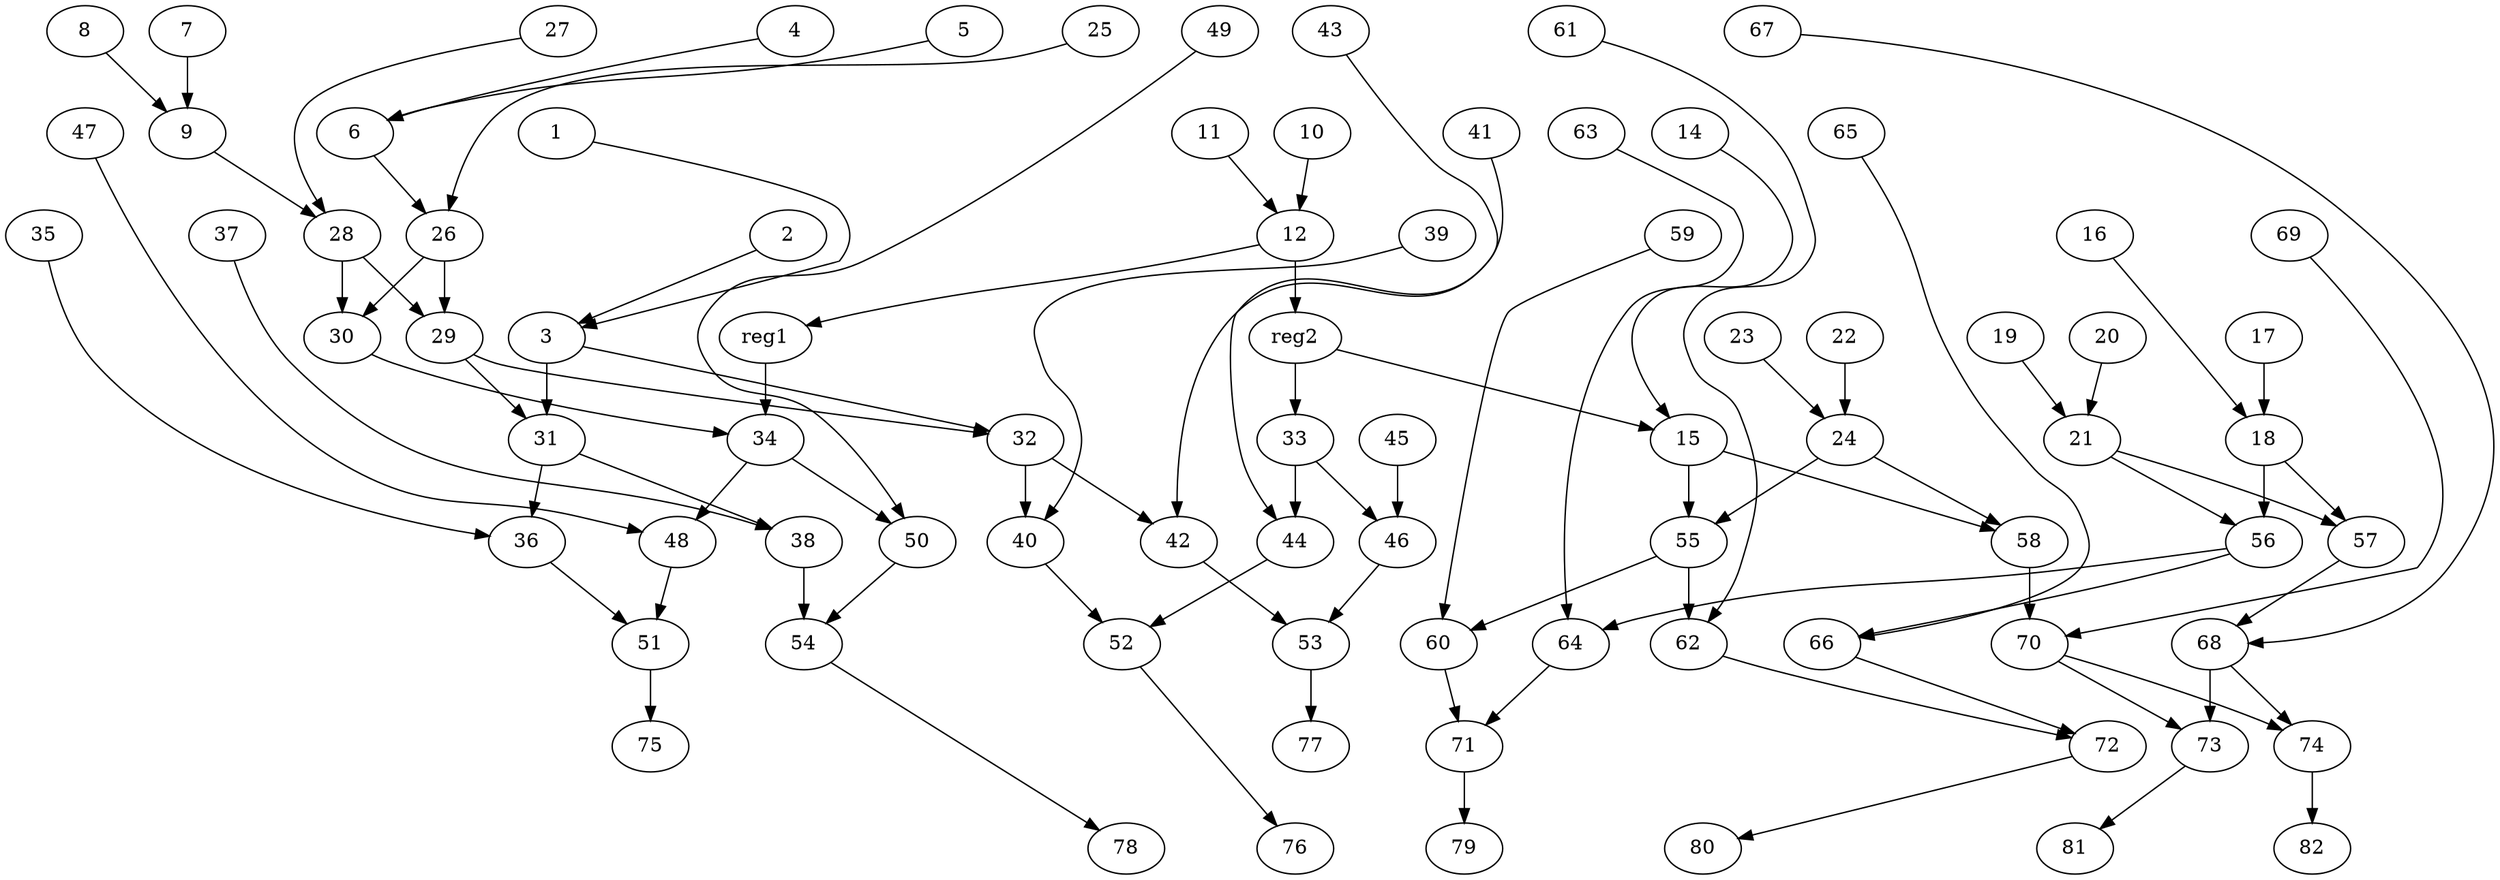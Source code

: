 digraph G {
    1;
    3;
    2;
    31;
    32;
    4;
    6;
    5;
    26;
    7;
    9;
    8;
    28;
    10;
    12;
    11;
    reg1;
    reg2;
    14;
    15;
    55;
    58;
    16;
    18;
    17;
    57;
    56;
    19;
    21;
    20;
    22;
    24;
    23;
    25;
    30;
    29;
    27;
    34;
    36;
    38;
    40;
    42;
    33;
    44;
    46;
    48;
    50;
    35;
    51;
    37;
    54;
    39;
    52;
    41;
    53;
    43;
    45;
    47;
    49;
    75;
    76;
    77;
    78;
    60;
    62;
    66;
    64;
    68;
    70;
    59;
    71;
    61;
    72;
    63;
    65;
    67;
    73;
    74;
    69;
    79;
    80;
    81;
    82;
    1 -> 3 [weight=0];
    3 -> 31 [weight=2];
    3 -> 32 [weight=0];
    2 -> 3 [weight=0];
    31 -> 36 [weight=0];
    31 -> 38 [weight=0];
    32 -> 40 [weight=2];
    32 -> 42 [weight=0];
    4 -> 6 [weight=0];
    6 -> 26 [weight=0];
    5 -> 6 [weight=0];
    26 -> 30 [weight=0];
    26 -> 29 [weight=6];
    7 -> 9 [weight=1];
    9 -> 28 [weight=0];
    8 -> 9 [weight=0];
    28 -> 30 [weight=3];
    28 -> 29 [weight=1];
    10 -> 12 [weight=1];
    12 -> reg1 [weight=0];
    12 -> reg2 [weight=5];
    11 -> 12 [weight=1];
    reg1 -> 34 [weight=1];
    reg2 -> 33 [weight=2];
    reg2 -> 15 [weight=0];
    14 -> 15 [weight=0];
    15 -> 55 [weight=2];
    15 -> 58 [weight=0];
    55 -> 60 [weight=0];
    55 -> 62 [weight=6];
    58 -> 70 [weight=1];
    16 -> 18 [weight=0];
    18 -> 57 [weight=0];
    18 -> 56 [weight=2];
    17 -> 18 [weight=1];
    57 -> 68 [weight=0];
    56 -> 66 [weight=0];
    56 -> 64 [weight=0];
    19 -> 21 [weight=2];
    21 -> 57 [weight=0];
    21 -> 56 [weight=0];
    20 -> 21 [weight=2];
    22 -> 24 [weight=2];
    24 -> 55 [weight=0];
    24 -> 58 [weight=0];
    23 -> 24 [weight=2];
    25 -> 26 [weight=0];
    30 -> 34 [weight=0];
    29 -> 31 [weight=0];
    29 -> 32 [weight=0];
    27 -> 28 [weight=0];
    34 -> 48 [weight=0];
    34 -> 50 [weight=0];
    36 -> 51 [weight=0];
    38 -> 54 [weight=2];
    40 -> 52 [weight=0];
    42 -> 53 [weight=0];
    33 -> 44 [weight=0];
    33 -> 46 [weight=0];
    44 -> 52 [weight=0];
    46 -> 53 [weight=0];
    48 -> 51 [weight=0];
    50 -> 54 [weight=0];
    35 -> 36 [weight=0];
    51 -> 75 [weight=3];
    37 -> 38 [weight=0];
    54 -> 78 [weight=0];
    39 -> 40 [weight=0];
    52 -> 76 [weight=0];
    41 -> 42 [weight=0];
    53 -> 77 [weight=2];
    43 -> 44 [weight=0];
    45 -> 46 [weight=1];
    47 -> 48 [weight=0];
    49 -> 50 [weight=0];
    60 -> 71 [weight=0];
    62 -> 72 [weight=0];
    66 -> 72 [weight=0];
    64 -> 71 [weight=0];
    68 -> 73 [weight=3];
    68 -> 74 [weight=1];
    70 -> 73 [weight=0];
    70 -> 74 [weight=0];
    59 -> 60 [weight=0];
    71 -> 79 [weight=2];
    61 -> 62 [weight=0];
    72 -> 80 [weight=0];
    63 -> 64 [weight=0];
    65 -> 66 [weight=0];
    67 -> 68 [weight=0];
    73 -> 81 [weight=0];
    74 -> 82 [weight=1];
    69 -> 70 [weight=0];
}

